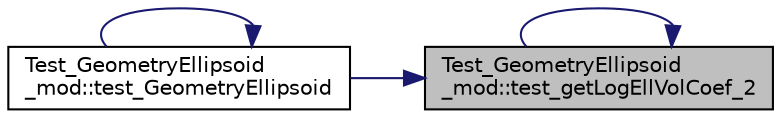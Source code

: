digraph "Test_GeometryEllipsoid_mod::test_getLogEllVolCoef_2"
{
 // LATEX_PDF_SIZE
  edge [fontname="Helvetica",fontsize="10",labelfontname="Helvetica",labelfontsize="10"];
  node [fontname="Helvetica",fontsize="10",shape=record];
  rankdir="RL";
  Node1 [label="Test_GeometryEllipsoid\l_mod::test_getLogEllVolCoef_2",height=0.2,width=0.4,color="black", fillcolor="grey75", style="filled", fontcolor="black",tooltip=" "];
  Node1 -> Node2 [dir="back",color="midnightblue",fontsize="10",style="solid"];
  Node2 [label="Test_GeometryEllipsoid\l_mod::test_GeometryEllipsoid",height=0.2,width=0.4,color="black", fillcolor="white", style="filled",URL="$namespaceTest__GeometryEllipsoid__mod.html#a4bfc87751e55be3518af11b571531e1d",tooltip=" "];
  Node2 -> Node2 [dir="back",color="midnightblue",fontsize="10",style="solid"];
  Node1 -> Node1 [dir="back",color="midnightblue",fontsize="10",style="solid"];
}

